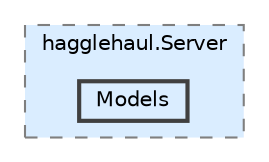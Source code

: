digraph "/Users/jacob/Documents/Projects/130-project/hagglehaul/hagglehaul.Server/Models"
{
 // LATEX_PDF_SIZE
  bgcolor="transparent";
  edge [fontname=Helvetica,fontsize=10,labelfontname=Helvetica,labelfontsize=10];
  node [fontname=Helvetica,fontsize=10,shape=box,height=0.2,width=0.4];
  compound=true
  subgraph clusterdir_0c925de493d2bcd83f3f45cdd0aee76c {
    graph [ bgcolor="#daedff", pencolor="grey50", label="hagglehaul.Server", fontname=Helvetica,fontsize=10 style="filled,dashed", URL="dir_0c925de493d2bcd83f3f45cdd0aee76c.html",tooltip=""]
  dir_9e46acc84fe6598162310a03db87dac2 [label="Models", fillcolor="#daedff", color="grey25", style="filled,bold", URL="dir_9e46acc84fe6598162310a03db87dac2.html",tooltip=""];
  }
}
